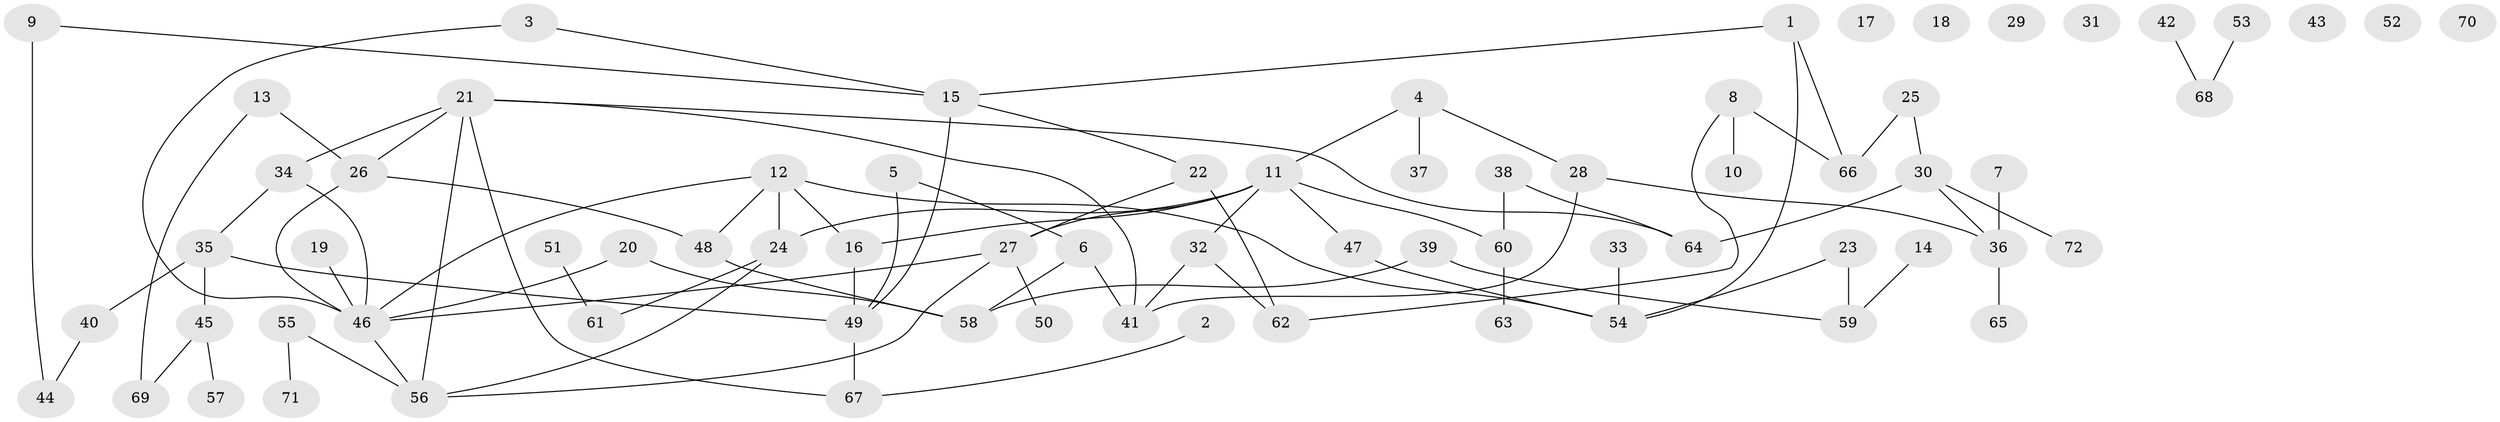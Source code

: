 // coarse degree distribution, {6: 0.0196078431372549, 2: 0.2549019607843137, 3: 0.1568627450980392, 1: 0.21568627450980393, 4: 0.0784313725490196, 8: 0.0392156862745098, 0: 0.13725490196078433, 7: 0.0392156862745098, 5: 0.0392156862745098, 9: 0.0196078431372549}
// Generated by graph-tools (version 1.1) at 2025/41/03/06/25 10:41:23]
// undirected, 72 vertices, 89 edges
graph export_dot {
graph [start="1"]
  node [color=gray90,style=filled];
  1;
  2;
  3;
  4;
  5;
  6;
  7;
  8;
  9;
  10;
  11;
  12;
  13;
  14;
  15;
  16;
  17;
  18;
  19;
  20;
  21;
  22;
  23;
  24;
  25;
  26;
  27;
  28;
  29;
  30;
  31;
  32;
  33;
  34;
  35;
  36;
  37;
  38;
  39;
  40;
  41;
  42;
  43;
  44;
  45;
  46;
  47;
  48;
  49;
  50;
  51;
  52;
  53;
  54;
  55;
  56;
  57;
  58;
  59;
  60;
  61;
  62;
  63;
  64;
  65;
  66;
  67;
  68;
  69;
  70;
  71;
  72;
  1 -- 15;
  1 -- 54;
  1 -- 66;
  2 -- 67;
  3 -- 15;
  3 -- 46;
  4 -- 11;
  4 -- 28;
  4 -- 37;
  5 -- 6;
  5 -- 49;
  6 -- 41;
  6 -- 58;
  7 -- 36;
  8 -- 10;
  8 -- 62;
  8 -- 66;
  9 -- 15;
  9 -- 44;
  11 -- 16;
  11 -- 24;
  11 -- 27;
  11 -- 32;
  11 -- 47;
  11 -- 60;
  12 -- 16;
  12 -- 24;
  12 -- 46;
  12 -- 48;
  12 -- 54;
  13 -- 26;
  13 -- 69;
  14 -- 59;
  15 -- 22;
  15 -- 49;
  16 -- 49;
  19 -- 46;
  20 -- 46;
  20 -- 58;
  21 -- 26;
  21 -- 34;
  21 -- 41;
  21 -- 56;
  21 -- 64;
  21 -- 67;
  22 -- 27;
  22 -- 62;
  23 -- 54;
  23 -- 59;
  24 -- 56;
  24 -- 61;
  25 -- 30;
  25 -- 66;
  26 -- 46;
  26 -- 48;
  27 -- 46;
  27 -- 50;
  27 -- 56;
  28 -- 36;
  28 -- 41;
  30 -- 36;
  30 -- 64;
  30 -- 72;
  32 -- 41;
  32 -- 62;
  33 -- 54;
  34 -- 35;
  34 -- 46;
  35 -- 40;
  35 -- 45;
  35 -- 49;
  36 -- 65;
  38 -- 60;
  38 -- 64;
  39 -- 58;
  39 -- 59;
  40 -- 44;
  42 -- 68;
  45 -- 57;
  45 -- 69;
  46 -- 56;
  47 -- 54;
  48 -- 58;
  49 -- 67;
  51 -- 61;
  53 -- 68;
  55 -- 56;
  55 -- 71;
  60 -- 63;
}

